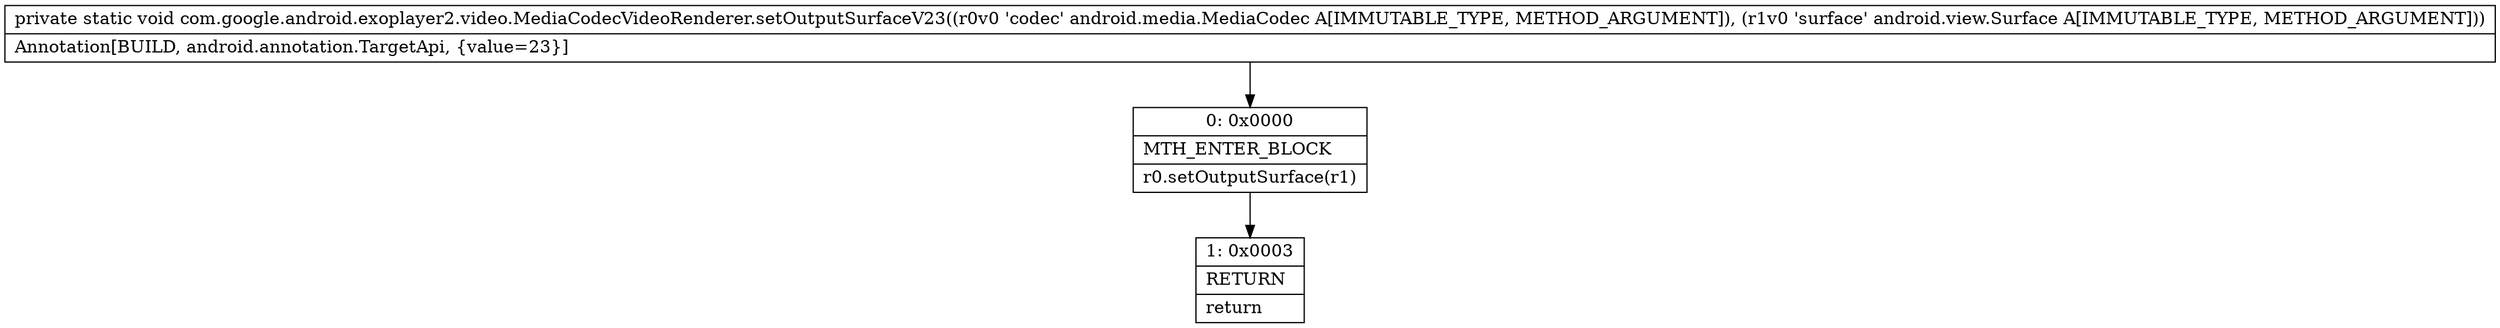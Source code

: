digraph "CFG forcom.google.android.exoplayer2.video.MediaCodecVideoRenderer.setOutputSurfaceV23(Landroid\/media\/MediaCodec;Landroid\/view\/Surface;)V" {
Node_0 [shape=record,label="{0\:\ 0x0000|MTH_ENTER_BLOCK\l|r0.setOutputSurface(r1)\l}"];
Node_1 [shape=record,label="{1\:\ 0x0003|RETURN\l|return\l}"];
MethodNode[shape=record,label="{private static void com.google.android.exoplayer2.video.MediaCodecVideoRenderer.setOutputSurfaceV23((r0v0 'codec' android.media.MediaCodec A[IMMUTABLE_TYPE, METHOD_ARGUMENT]), (r1v0 'surface' android.view.Surface A[IMMUTABLE_TYPE, METHOD_ARGUMENT]))  | Annotation[BUILD, android.annotation.TargetApi, \{value=23\}]\l}"];
MethodNode -> Node_0;
Node_0 -> Node_1;
}

